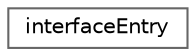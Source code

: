 digraph "Graphical Class Hierarchy"
{
 // LATEX_PDF_SIZE
  bgcolor="transparent";
  edge [fontname=Helvetica,fontsize=10,labelfontname=Helvetica,labelfontsize=10];
  node [fontname=Helvetica,fontsize=10,shape=box,height=0.2,width=0.4];
  rankdir="LR";
  Node0 [id="Node000000",label="interfaceEntry",height=0.2,width=0.4,color="grey40", fillcolor="white", style="filled",URL="$classFoam_1_1ccm_1_1interfaceEntry.html",tooltip=" "];
}
